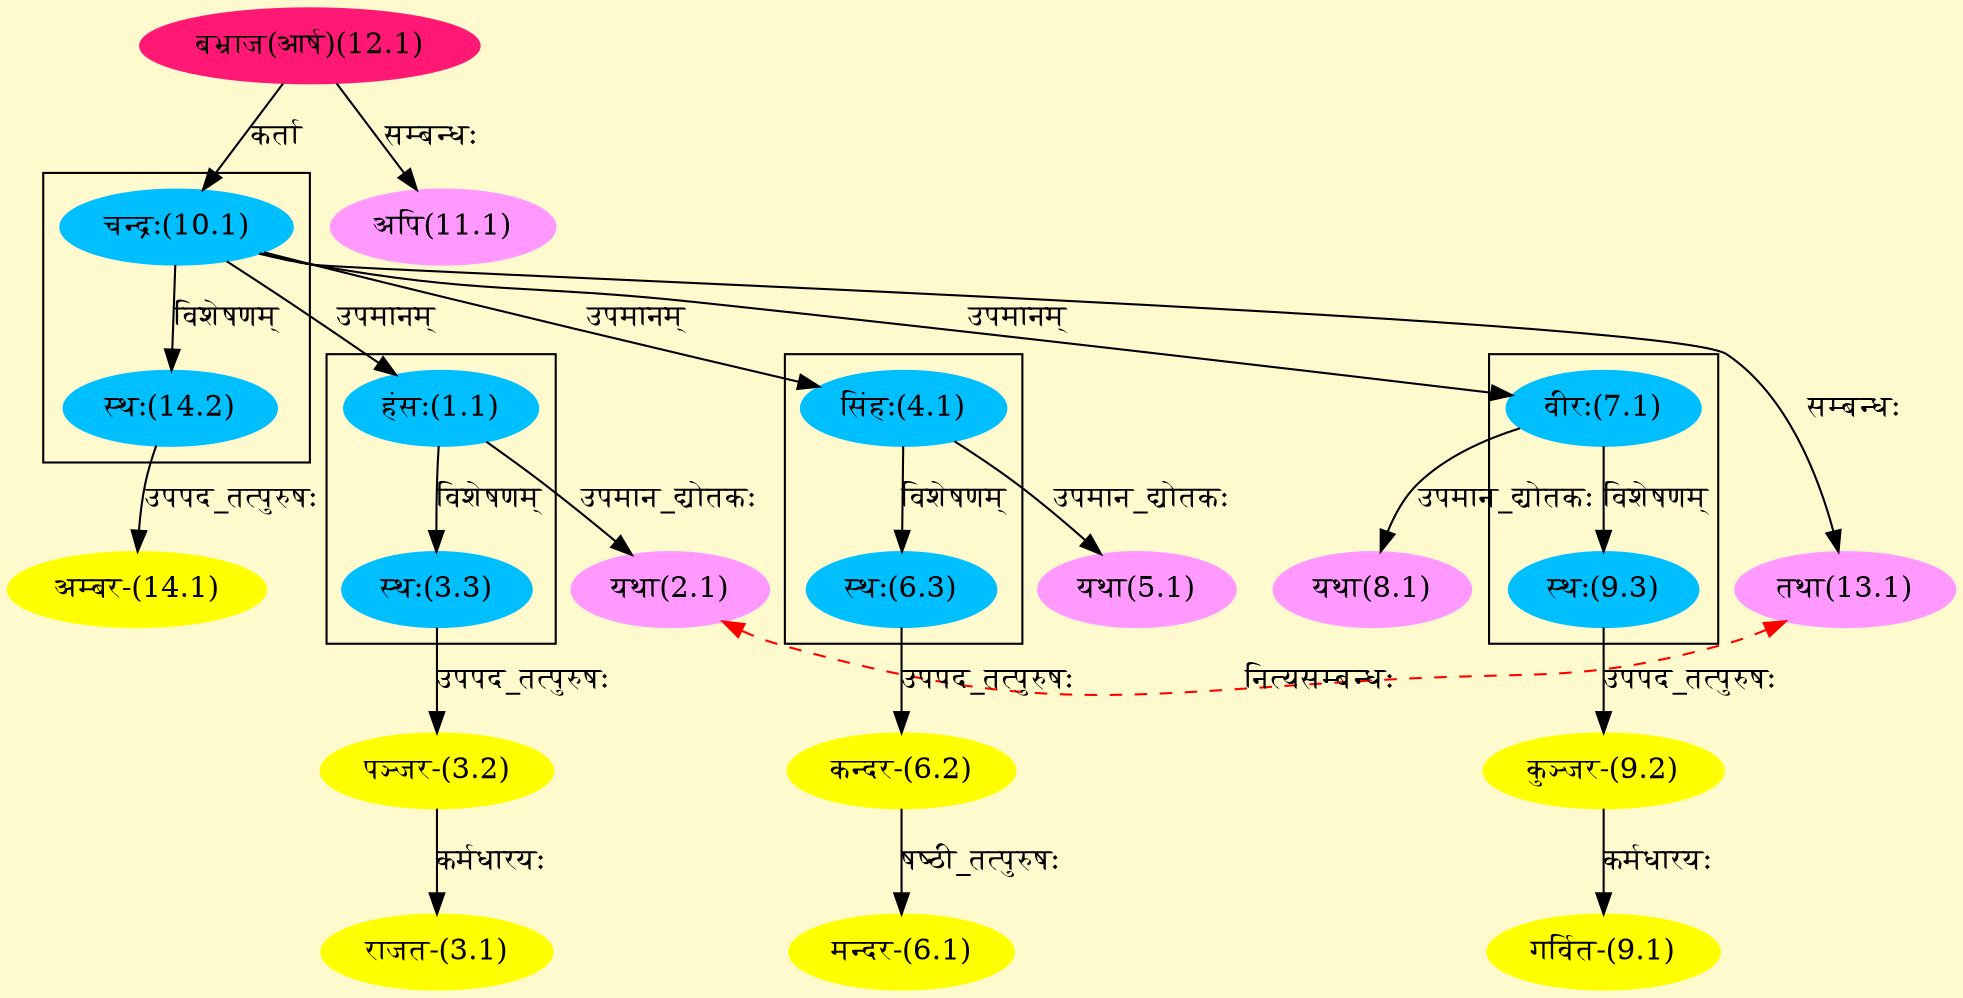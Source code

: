 digraph G{
rankdir=BT;
 compound=true;
 bgcolor="lemonchiffon1";

subgraph cluster_1{
Node3_3 [style=filled, color="#00BFFF" label = "स्थः(3.3)"]
Node1_1 [style=filled, color="#00BFFF" label = "हंसः(1.1)"]

}

subgraph cluster_2{
Node6_3 [style=filled, color="#00BFFF" label = "स्थः(6.3)"]
Node4_1 [style=filled, color="#00BFFF" label = "सिंहः(4.1)"]

}

subgraph cluster_3{
Node9_3 [style=filled, color="#00BFFF" label = "स्थः(9.3)"]
Node7_1 [style=filled, color="#00BFFF" label = "वीरः(7.1)"]

}

subgraph cluster_4{
Node14_2 [style=filled, color="#00BFFF" label = "स्थः(14.2)"]
Node10_1 [style=filled, color="#00BFFF" label = "चन्द्रः(10.1)"]

}
Node1_1 [style=filled, color="#00BFFF" label = "हंसः(1.1)"]
Node10_1 [style=filled, color="#00BFFF" label = "चन्द्रः(10.1)"]
Node2_1 [style=filled, color="#FF99FF" label = "यथा(2.1)"]
Node13_1 [style=filled, color="#FF99FF" label = "तथा(13.1)"]
Node3_1 [style=filled, color="#FFFF00" label = "राजत-(3.1)"]
Node3_2 [style=filled, color="#FFFF00" label = "पञ्जर-(3.2)"]
Node3_3 [style=filled, color="#00BFFF" label = "स्थः(3.3)"]
Node4_1 [style=filled, color="#00BFFF" label = "सिंहः(4.1)"]
Node5_1 [style=filled, color="#FF99FF" label = "यथा(5.1)"]
Node6_1 [style=filled, color="#FFFF00" label = "मन्दर-(6.1)"]
Node6_2 [style=filled, color="#FFFF00" label = "कन्दर-(6.2)"]
Node6_3 [style=filled, color="#00BFFF" label = "स्थः(6.3)"]
Node7_1 [style=filled, color="#00BFFF" label = "वीरः(7.1)"]
Node8_1 [style=filled, color="#FF99FF" label = "यथा(8.1)"]
Node9_1 [style=filled, color="#FFFF00" label = "गर्वित-(9.1)"]
Node9_2 [style=filled, color="#FFFF00" label = "कुञ्जर-(9.2)"]
Node9_3 [style=filled, color="#00BFFF" label = "स्थः(9.3)"]
Node12_1 [style=filled, color="#FF1975" label = "बभ्राज(आर्ष)(12.1)"]
Node11_1 [style=filled, color="#FF99FF" label = "अपि(11.1)"]
Node [style=filled, color="" label = "()"]
Node14_1 [style=filled, color="#FFFF00" label = "अम्बर-(14.1)"]
Node14_2 [style=filled, color="#00BFFF" label = "स्थः(14.2)"]
{rank = same; Node2_1; Node13_1;}
/* Start of Relations section */

Node1_1 -> Node10_1 [  label="उपमानम्"  dir="back" ]
Node2_1 -> Node1_1 [  label="उपमान_द्योतकः"  dir="back" ]
Node2_1 -> Node13_1 [ style=dashed color="red" label="नित्यसम्बन्धः"  dir="both" ]
Node3_1 -> Node3_2 [  label="कर्मधारयः"  dir="back" ]
Node3_2 -> Node3_3 [  label="उपपद_तत्पुरुषः"  dir="back" ]
Node3_3 -> Node1_1 [  label="विशेषणम्"  dir="back" ]
Node4_1 -> Node10_1 [  label="उपमानम्"  dir="back" ]
Node5_1 -> Node4_1 [  label="उपमान_द्योतकः"  dir="back" ]
Node6_1 -> Node6_2 [  label="षष्ठी_तत्पुरुषः"  dir="back" ]
Node6_2 -> Node6_3 [  label="उपपद_तत्पुरुषः"  dir="back" ]
Node6_3 -> Node4_1 [  label="विशेषणम्"  dir="back" ]
Node7_1 -> Node10_1 [  label="उपमानम्"  dir="back" ]
Node8_1 -> Node7_1 [  label="उपमान_द्योतकः"  dir="back" ]
Node9_1 -> Node9_2 [  label="कर्मधारयः"  dir="back" ]
Node9_2 -> Node9_3 [  label="उपपद_तत्पुरुषः"  dir="back" ]
Node9_3 -> Node7_1 [  label="विशेषणम्"  dir="back" ]
Node10_1 -> Node12_1 [  label="कर्ता"  dir="back" ]
Node11_1 -> Node12_1 [  label="सम्बन्धः"  dir="back" ]
Node13_1 -> Node10_1 [  label="सम्बन्धः"  dir="back" ]
Node14_1 -> Node14_2 [  label="उपपद_तत्पुरुषः"  dir="back" ]
Node14_2 -> Node10_1 [  label="विशेषणम्"  dir="back" ]
}
